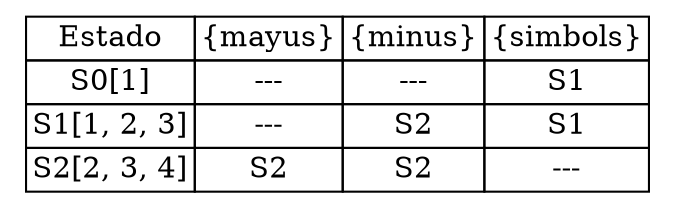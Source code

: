 digraph grafica{
rankdir=TB;
node [shape=plaintext];
some_node [label=<<table border="0" cellborder="1" cellspacing="0"><tr><td>Estado</td><td>{mayus}</td><td>{minus}</td><td>{simbols}</td></tr><tr><td>S0[1]</td><td>---</td><td>---</td><td>S1</td></tr><tr><td>S1[1, 2, 3]</td><td>---</td><td>S2</td><td>S1</td></tr><tr><td>S2[2, 3, 4]</td><td>S2</td><td>S2</td><td>---</td></tr></table>>];}

